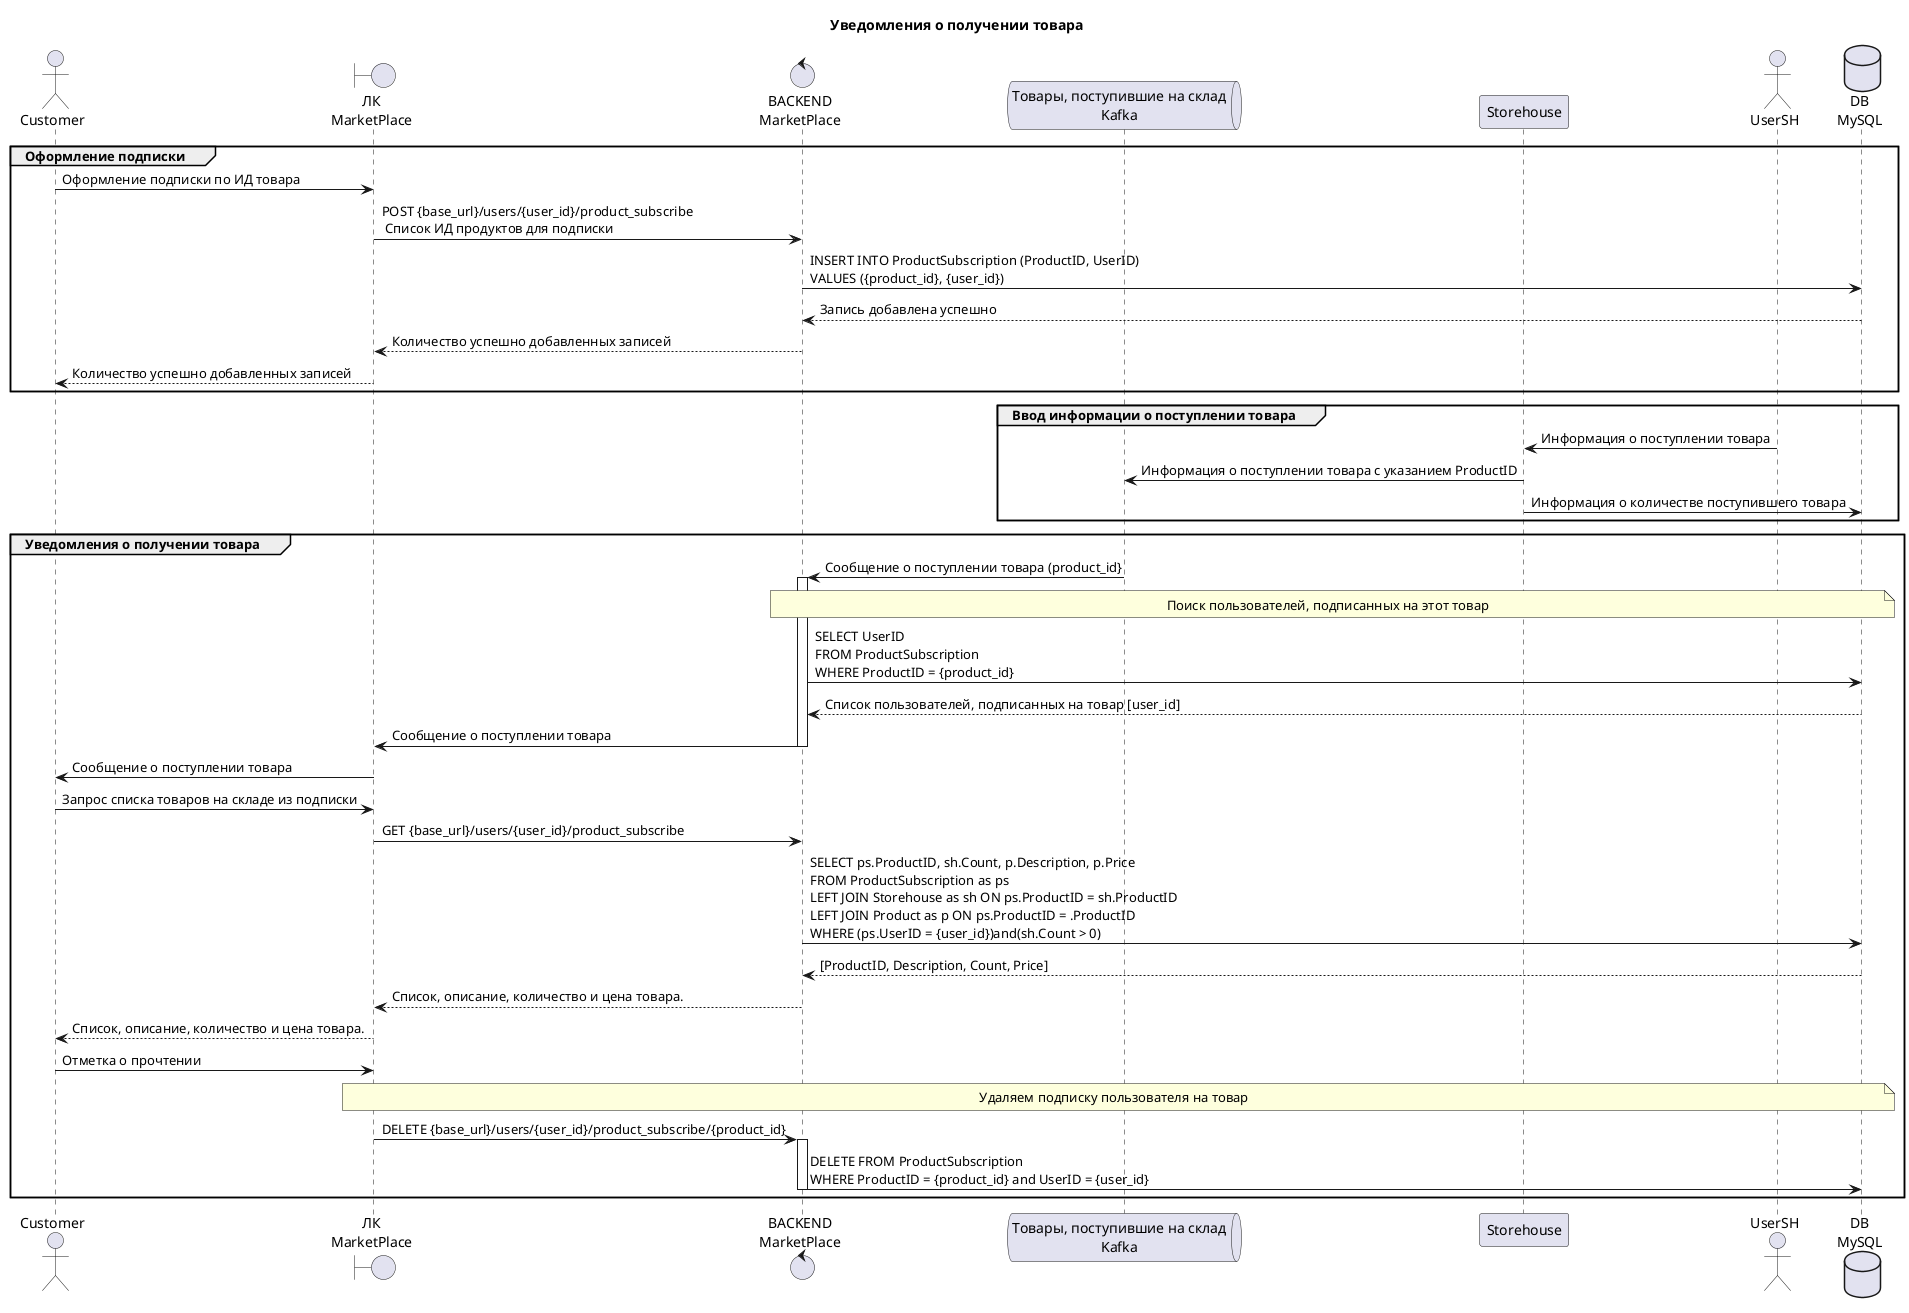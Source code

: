 @startuml
hide unlinked
title Уведомления о получении товара
actor Customer as C 
boundary "ЛК\nMarketPlace"	as MP
control "BACKEND\nMarketPlace"	as CMP
database "DB\nMySQL" as DB
participant PayGateway as PG
queue "Товары, поступившие на склад\nKafka" as K
participant "Storehouse"	as CSH
actor UserSH as USH

group Оформление подписки
	C -> MP : Оформление подписки по ИД товара
	MP -> CMP : POST {base_url}/users/{user_id}/product_subscribe\n Список ИД продуктов для подписки
	CMP -> DB : INSERT INTO ProductSubscription (ProductID, UserID)\nVALUES ({product_id}, {user_id})
	CMP <-- DB : Запись добавлена успешно
	MP <-- CMP : Количество успешно добавленных записей
	C <-- MP : Количество успешно добавленных записей
end

group Ввод информации о поступлении товара
	USH -> CSH : Информация о поступлении товара
	CSH -> K : Информация о поступлении товара с указанием ProductID
	CSH -> DB : Информация о количестве поступившего товара
end

group Уведомления о получении товара
	CMP <- K : Сообщение о поступлении товара (product_id}
	activate CMP
	database "DB\nMySQL" as DB
	note over CMP, DB : Поиск пользователей, подписанных на этот товар	
	CMP -> DB : SELECT UserID\nFROM ProductSubscription\nWHERE ProductID = {product_id}
	CMP <-- DB : Список пользователей, подписанных на товар [user_id]
	CMP -> MP : Сообщение о поступлении товара
	deactivate CMP
	MP -> C : Сообщение о поступлении товара
	
	C -> MP : Запрос списка товаров на складе из подписки 
	MP -> CMP : GET {base_url}/users/{user_id}/product_subscribe
	CMP -> DB : SELECT ps.ProductID, sh.Count, p.Description, p.Price\nFROM ProductSubscription as ps\nLEFT JOIN Storehouse as sh ON ps.ProductID = sh.ProductID\nLEFT JOIN Product as p ON ps.ProductID = .ProductID\nWHERE (ps.UserID = {user_id})and(sh.Count > 0)
	CMP <-- DB : [ProductID, Description, Count, Price]
	MP <-- CMP : Список, описание, количество и цена товара.
	C <-- MP : Список, описание, количество и цена товара.
	
	C -> MP : Отметка о прочтении
	note over MP,DB : Удаляем подписку пользователя на товар
	
	MP -> CMP : DELETE {base_url}/users/{user_id}/product_subscribe/{product_id}
	activate CMP
	CMP -> DB : DELETE FROM ProductSubscription\nWHERE ProductID = {product_id} and UserID = {user_id}
	deactivate CMP
end

@enduml 